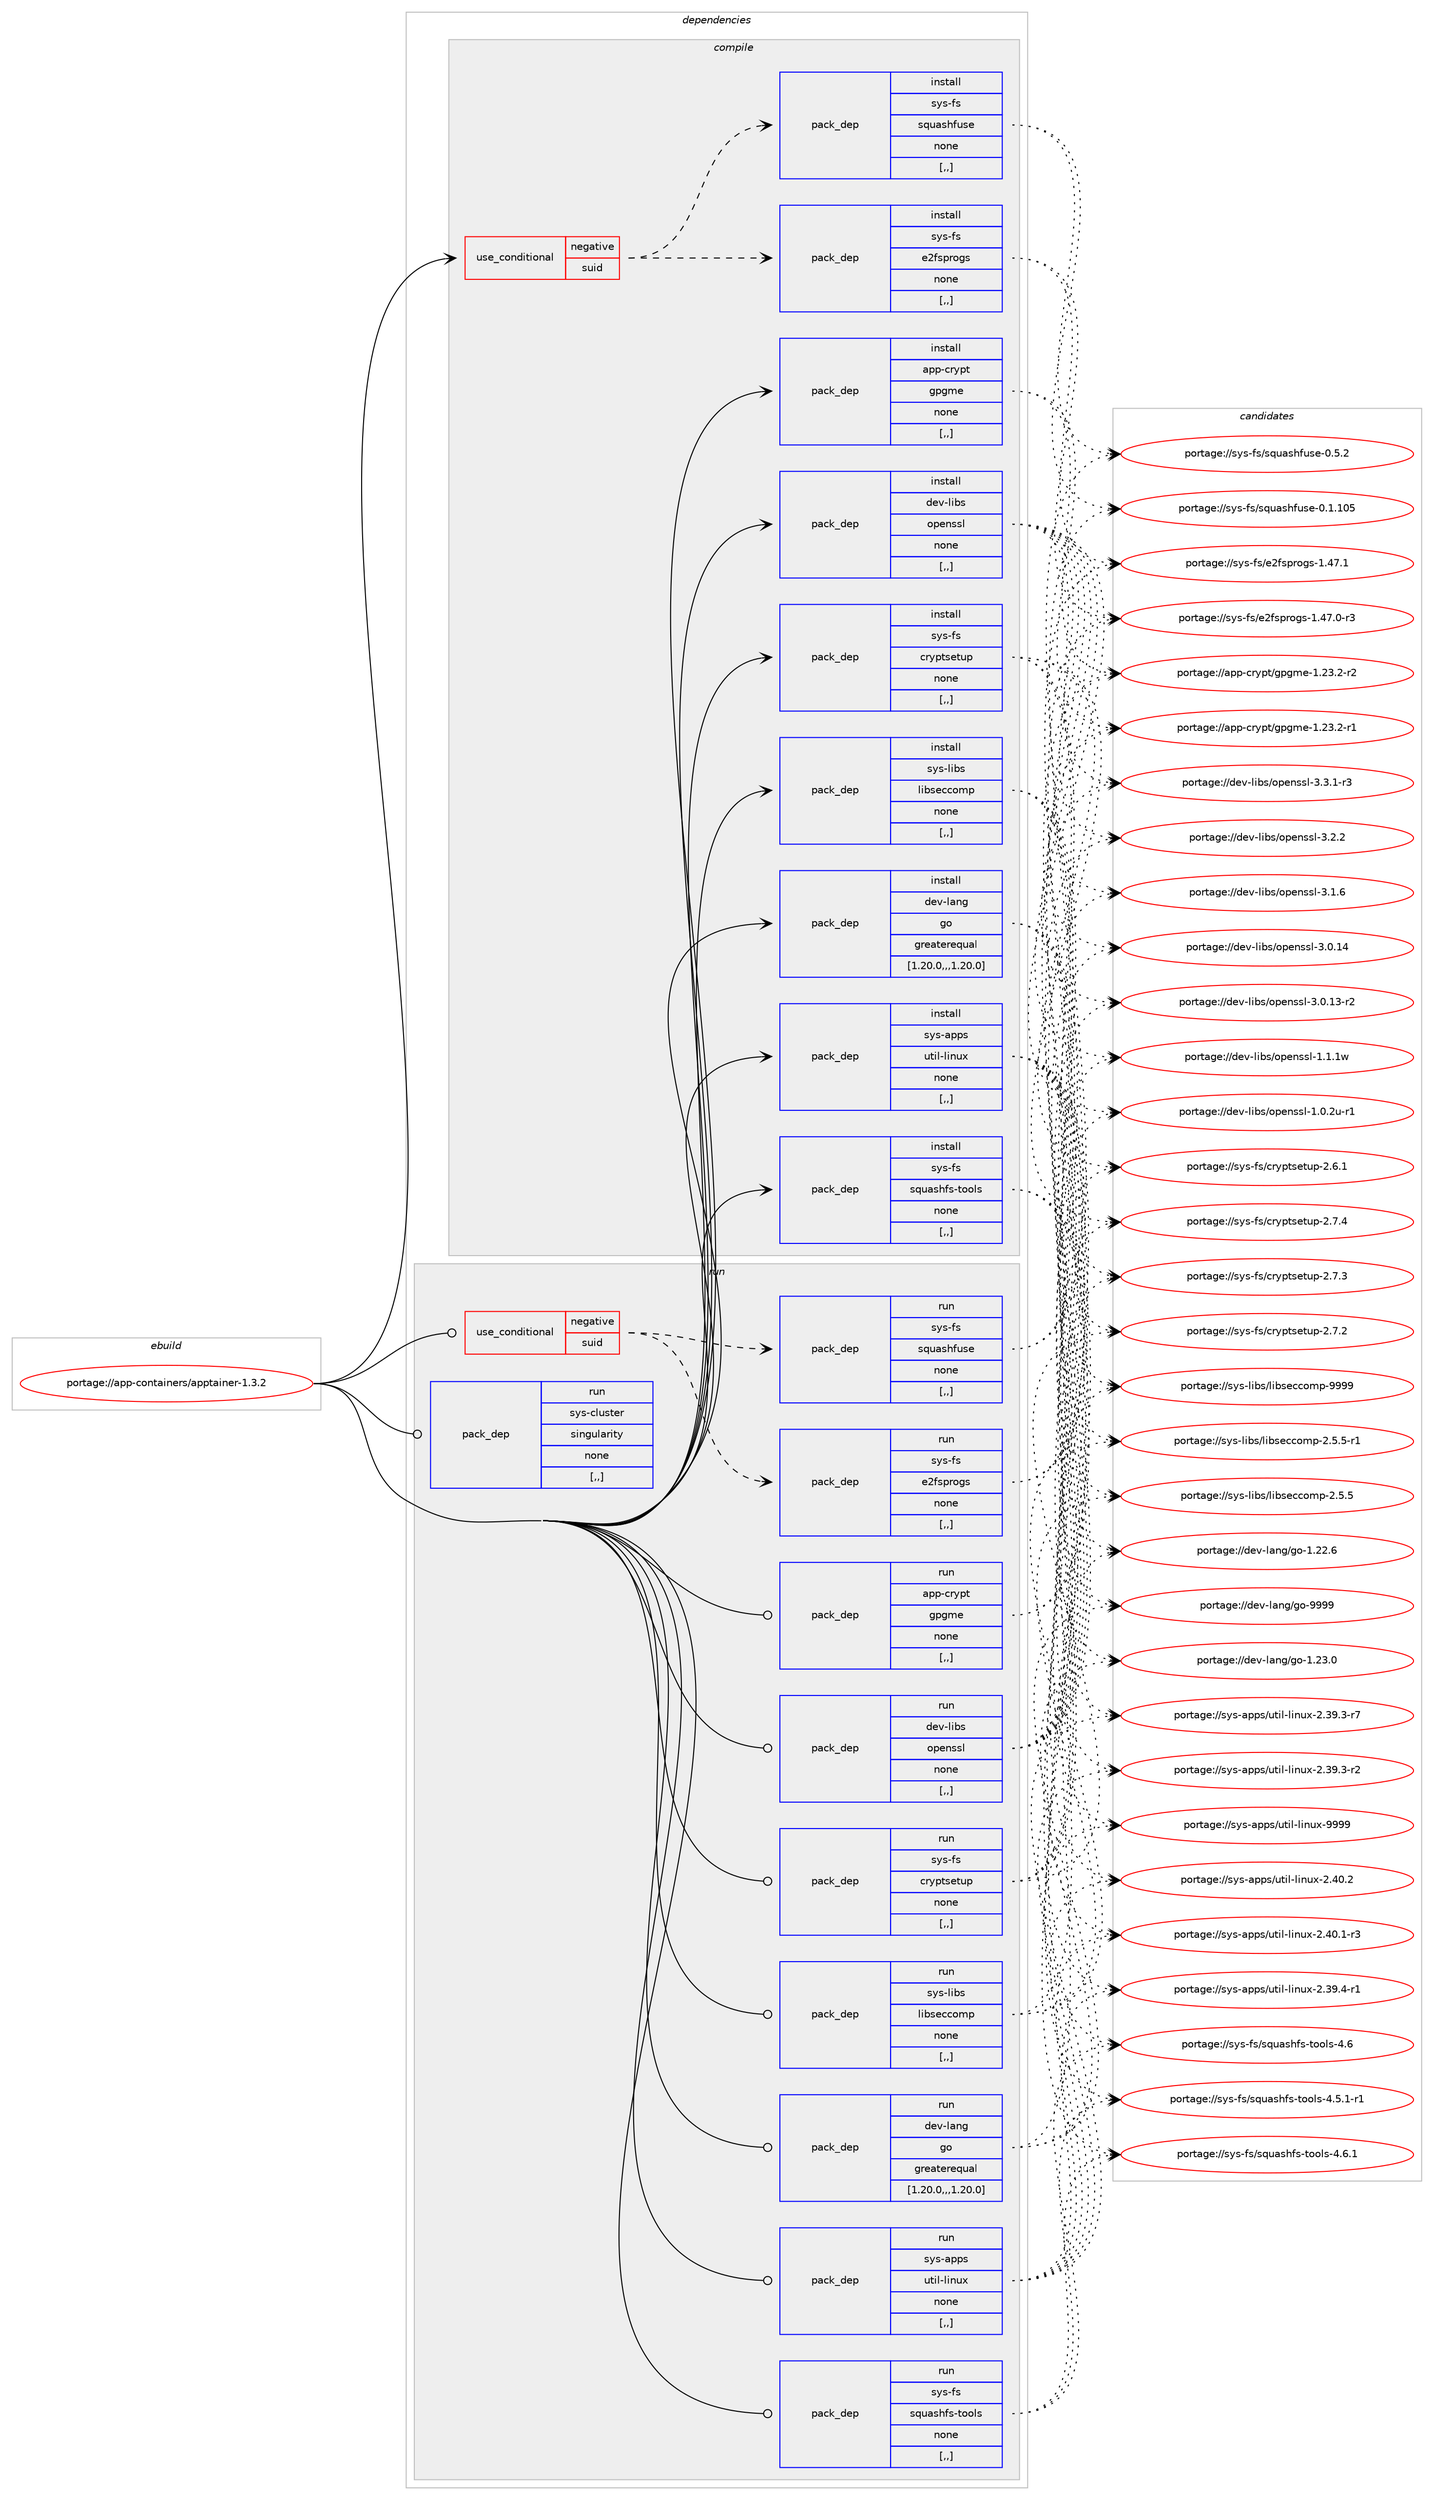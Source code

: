 digraph prolog {

# *************
# Graph options
# *************

newrank=true;
concentrate=true;
compound=true;
graph [rankdir=LR,fontname=Helvetica,fontsize=10,ranksep=1.5];#, ranksep=2.5, nodesep=0.2];
edge  [arrowhead=vee];
node  [fontname=Helvetica,fontsize=10];

# **********
# The ebuild
# **********

subgraph cluster_leftcol {
color=gray;
label=<<i>ebuild</i>>;
id [label="portage://app-containers/apptainer-1.3.2", color=red, width=4, href="../app-containers/apptainer-1.3.2.svg"];
}

# ****************
# The dependencies
# ****************

subgraph cluster_midcol {
color=gray;
label=<<i>dependencies</i>>;
subgraph cluster_compile {
fillcolor="#eeeeee";
style=filled;
label=<<i>compile</i>>;
subgraph cond132808 {
dependency504623 [label=<<TABLE BORDER="0" CELLBORDER="1" CELLSPACING="0" CELLPADDING="4"><TR><TD ROWSPAN="3" CELLPADDING="10">use_conditional</TD></TR><TR><TD>negative</TD></TR><TR><TD>suid</TD></TR></TABLE>>, shape=none, color=red];
subgraph pack368158 {
dependency504624 [label=<<TABLE BORDER="0" CELLBORDER="1" CELLSPACING="0" CELLPADDING="4" WIDTH="220"><TR><TD ROWSPAN="6" CELLPADDING="30">pack_dep</TD></TR><TR><TD WIDTH="110">install</TD></TR><TR><TD>sys-fs</TD></TR><TR><TD>e2fsprogs</TD></TR><TR><TD>none</TD></TR><TR><TD>[,,]</TD></TR></TABLE>>, shape=none, color=blue];
}
dependency504623:e -> dependency504624:w [weight=20,style="dashed",arrowhead="vee"];
subgraph pack368159 {
dependency504625 [label=<<TABLE BORDER="0" CELLBORDER="1" CELLSPACING="0" CELLPADDING="4" WIDTH="220"><TR><TD ROWSPAN="6" CELLPADDING="30">pack_dep</TD></TR><TR><TD WIDTH="110">install</TD></TR><TR><TD>sys-fs</TD></TR><TR><TD>squashfuse</TD></TR><TR><TD>none</TD></TR><TR><TD>[,,]</TD></TR></TABLE>>, shape=none, color=blue];
}
dependency504623:e -> dependency504625:w [weight=20,style="dashed",arrowhead="vee"];
}
id:e -> dependency504623:w [weight=20,style="solid",arrowhead="vee"];
subgraph pack368160 {
dependency504626 [label=<<TABLE BORDER="0" CELLBORDER="1" CELLSPACING="0" CELLPADDING="4" WIDTH="220"><TR><TD ROWSPAN="6" CELLPADDING="30">pack_dep</TD></TR><TR><TD WIDTH="110">install</TD></TR><TR><TD>app-crypt</TD></TR><TR><TD>gpgme</TD></TR><TR><TD>none</TD></TR><TR><TD>[,,]</TD></TR></TABLE>>, shape=none, color=blue];
}
id:e -> dependency504626:w [weight=20,style="solid",arrowhead="vee"];
subgraph pack368161 {
dependency504627 [label=<<TABLE BORDER="0" CELLBORDER="1" CELLSPACING="0" CELLPADDING="4" WIDTH="220"><TR><TD ROWSPAN="6" CELLPADDING="30">pack_dep</TD></TR><TR><TD WIDTH="110">install</TD></TR><TR><TD>dev-lang</TD></TR><TR><TD>go</TD></TR><TR><TD>greaterequal</TD></TR><TR><TD>[1.20.0,,,1.20.0]</TD></TR></TABLE>>, shape=none, color=blue];
}
id:e -> dependency504627:w [weight=20,style="solid",arrowhead="vee"];
subgraph pack368162 {
dependency504628 [label=<<TABLE BORDER="0" CELLBORDER="1" CELLSPACING="0" CELLPADDING="4" WIDTH="220"><TR><TD ROWSPAN="6" CELLPADDING="30">pack_dep</TD></TR><TR><TD WIDTH="110">install</TD></TR><TR><TD>dev-libs</TD></TR><TR><TD>openssl</TD></TR><TR><TD>none</TD></TR><TR><TD>[,,]</TD></TR></TABLE>>, shape=none, color=blue];
}
id:e -> dependency504628:w [weight=20,style="solid",arrowhead="vee"];
subgraph pack368163 {
dependency504629 [label=<<TABLE BORDER="0" CELLBORDER="1" CELLSPACING="0" CELLPADDING="4" WIDTH="220"><TR><TD ROWSPAN="6" CELLPADDING="30">pack_dep</TD></TR><TR><TD WIDTH="110">install</TD></TR><TR><TD>sys-apps</TD></TR><TR><TD>util-linux</TD></TR><TR><TD>none</TD></TR><TR><TD>[,,]</TD></TR></TABLE>>, shape=none, color=blue];
}
id:e -> dependency504629:w [weight=20,style="solid",arrowhead="vee"];
subgraph pack368164 {
dependency504630 [label=<<TABLE BORDER="0" CELLBORDER="1" CELLSPACING="0" CELLPADDING="4" WIDTH="220"><TR><TD ROWSPAN="6" CELLPADDING="30">pack_dep</TD></TR><TR><TD WIDTH="110">install</TD></TR><TR><TD>sys-fs</TD></TR><TR><TD>cryptsetup</TD></TR><TR><TD>none</TD></TR><TR><TD>[,,]</TD></TR></TABLE>>, shape=none, color=blue];
}
id:e -> dependency504630:w [weight=20,style="solid",arrowhead="vee"];
subgraph pack368165 {
dependency504631 [label=<<TABLE BORDER="0" CELLBORDER="1" CELLSPACING="0" CELLPADDING="4" WIDTH="220"><TR><TD ROWSPAN="6" CELLPADDING="30">pack_dep</TD></TR><TR><TD WIDTH="110">install</TD></TR><TR><TD>sys-fs</TD></TR><TR><TD>squashfs-tools</TD></TR><TR><TD>none</TD></TR><TR><TD>[,,]</TD></TR></TABLE>>, shape=none, color=blue];
}
id:e -> dependency504631:w [weight=20,style="solid",arrowhead="vee"];
subgraph pack368166 {
dependency504632 [label=<<TABLE BORDER="0" CELLBORDER="1" CELLSPACING="0" CELLPADDING="4" WIDTH="220"><TR><TD ROWSPAN="6" CELLPADDING="30">pack_dep</TD></TR><TR><TD WIDTH="110">install</TD></TR><TR><TD>sys-libs</TD></TR><TR><TD>libseccomp</TD></TR><TR><TD>none</TD></TR><TR><TD>[,,]</TD></TR></TABLE>>, shape=none, color=blue];
}
id:e -> dependency504632:w [weight=20,style="solid",arrowhead="vee"];
}
subgraph cluster_compileandrun {
fillcolor="#eeeeee";
style=filled;
label=<<i>compile and run</i>>;
}
subgraph cluster_run {
fillcolor="#eeeeee";
style=filled;
label=<<i>run</i>>;
subgraph cond132809 {
dependency504633 [label=<<TABLE BORDER="0" CELLBORDER="1" CELLSPACING="0" CELLPADDING="4"><TR><TD ROWSPAN="3" CELLPADDING="10">use_conditional</TD></TR><TR><TD>negative</TD></TR><TR><TD>suid</TD></TR></TABLE>>, shape=none, color=red];
subgraph pack368167 {
dependency504634 [label=<<TABLE BORDER="0" CELLBORDER="1" CELLSPACING="0" CELLPADDING="4" WIDTH="220"><TR><TD ROWSPAN="6" CELLPADDING="30">pack_dep</TD></TR><TR><TD WIDTH="110">run</TD></TR><TR><TD>sys-fs</TD></TR><TR><TD>e2fsprogs</TD></TR><TR><TD>none</TD></TR><TR><TD>[,,]</TD></TR></TABLE>>, shape=none, color=blue];
}
dependency504633:e -> dependency504634:w [weight=20,style="dashed",arrowhead="vee"];
subgraph pack368168 {
dependency504635 [label=<<TABLE BORDER="0" CELLBORDER="1" CELLSPACING="0" CELLPADDING="4" WIDTH="220"><TR><TD ROWSPAN="6" CELLPADDING="30">pack_dep</TD></TR><TR><TD WIDTH="110">run</TD></TR><TR><TD>sys-fs</TD></TR><TR><TD>squashfuse</TD></TR><TR><TD>none</TD></TR><TR><TD>[,,]</TD></TR></TABLE>>, shape=none, color=blue];
}
dependency504633:e -> dependency504635:w [weight=20,style="dashed",arrowhead="vee"];
}
id:e -> dependency504633:w [weight=20,style="solid",arrowhead="odot"];
subgraph pack368169 {
dependency504636 [label=<<TABLE BORDER="0" CELLBORDER="1" CELLSPACING="0" CELLPADDING="4" WIDTH="220"><TR><TD ROWSPAN="6" CELLPADDING="30">pack_dep</TD></TR><TR><TD WIDTH="110">run</TD></TR><TR><TD>app-crypt</TD></TR><TR><TD>gpgme</TD></TR><TR><TD>none</TD></TR><TR><TD>[,,]</TD></TR></TABLE>>, shape=none, color=blue];
}
id:e -> dependency504636:w [weight=20,style="solid",arrowhead="odot"];
subgraph pack368170 {
dependency504637 [label=<<TABLE BORDER="0" CELLBORDER="1" CELLSPACING="0" CELLPADDING="4" WIDTH="220"><TR><TD ROWSPAN="6" CELLPADDING="30">pack_dep</TD></TR><TR><TD WIDTH="110">run</TD></TR><TR><TD>dev-lang</TD></TR><TR><TD>go</TD></TR><TR><TD>greaterequal</TD></TR><TR><TD>[1.20.0,,,1.20.0]</TD></TR></TABLE>>, shape=none, color=blue];
}
id:e -> dependency504637:w [weight=20,style="solid",arrowhead="odot"];
subgraph pack368171 {
dependency504638 [label=<<TABLE BORDER="0" CELLBORDER="1" CELLSPACING="0" CELLPADDING="4" WIDTH="220"><TR><TD ROWSPAN="6" CELLPADDING="30">pack_dep</TD></TR><TR><TD WIDTH="110">run</TD></TR><TR><TD>dev-libs</TD></TR><TR><TD>openssl</TD></TR><TR><TD>none</TD></TR><TR><TD>[,,]</TD></TR></TABLE>>, shape=none, color=blue];
}
id:e -> dependency504638:w [weight=20,style="solid",arrowhead="odot"];
subgraph pack368172 {
dependency504639 [label=<<TABLE BORDER="0" CELLBORDER="1" CELLSPACING="0" CELLPADDING="4" WIDTH="220"><TR><TD ROWSPAN="6" CELLPADDING="30">pack_dep</TD></TR><TR><TD WIDTH="110">run</TD></TR><TR><TD>sys-apps</TD></TR><TR><TD>util-linux</TD></TR><TR><TD>none</TD></TR><TR><TD>[,,]</TD></TR></TABLE>>, shape=none, color=blue];
}
id:e -> dependency504639:w [weight=20,style="solid",arrowhead="odot"];
subgraph pack368173 {
dependency504640 [label=<<TABLE BORDER="0" CELLBORDER="1" CELLSPACING="0" CELLPADDING="4" WIDTH="220"><TR><TD ROWSPAN="6" CELLPADDING="30">pack_dep</TD></TR><TR><TD WIDTH="110">run</TD></TR><TR><TD>sys-fs</TD></TR><TR><TD>cryptsetup</TD></TR><TR><TD>none</TD></TR><TR><TD>[,,]</TD></TR></TABLE>>, shape=none, color=blue];
}
id:e -> dependency504640:w [weight=20,style="solid",arrowhead="odot"];
subgraph pack368174 {
dependency504641 [label=<<TABLE BORDER="0" CELLBORDER="1" CELLSPACING="0" CELLPADDING="4" WIDTH="220"><TR><TD ROWSPAN="6" CELLPADDING="30">pack_dep</TD></TR><TR><TD WIDTH="110">run</TD></TR><TR><TD>sys-fs</TD></TR><TR><TD>squashfs-tools</TD></TR><TR><TD>none</TD></TR><TR><TD>[,,]</TD></TR></TABLE>>, shape=none, color=blue];
}
id:e -> dependency504641:w [weight=20,style="solid",arrowhead="odot"];
subgraph pack368175 {
dependency504642 [label=<<TABLE BORDER="0" CELLBORDER="1" CELLSPACING="0" CELLPADDING="4" WIDTH="220"><TR><TD ROWSPAN="6" CELLPADDING="30">pack_dep</TD></TR><TR><TD WIDTH="110">run</TD></TR><TR><TD>sys-libs</TD></TR><TR><TD>libseccomp</TD></TR><TR><TD>none</TD></TR><TR><TD>[,,]</TD></TR></TABLE>>, shape=none, color=blue];
}
id:e -> dependency504642:w [weight=20,style="solid",arrowhead="odot"];
subgraph pack368176 {
dependency504643 [label=<<TABLE BORDER="0" CELLBORDER="1" CELLSPACING="0" CELLPADDING="4" WIDTH="220"><TR><TD ROWSPAN="6" CELLPADDING="30">pack_dep</TD></TR><TR><TD WIDTH="110">run</TD></TR><TR><TD>sys-cluster</TD></TR><TR><TD>singularity</TD></TR><TR><TD>none</TD></TR><TR><TD>[,,]</TD></TR></TABLE>>, shape=none, color=blue];
}
id:e -> dependency504643:w [weight=20,style="solid",arrowhead="odot"];
}
}

# **************
# The candidates
# **************

subgraph cluster_choices {
rank=same;
color=gray;
label=<<i>candidates</i>>;

subgraph choice368158 {
color=black;
nodesep=1;
choice11512111545102115471015010211511211411110311545494652554649 [label="portage://sys-fs/e2fsprogs-1.47.1", color=red, width=4,href="../sys-fs/e2fsprogs-1.47.1.svg"];
choice115121115451021154710150102115112114111103115454946525546484511451 [label="portage://sys-fs/e2fsprogs-1.47.0-r3", color=red, width=4,href="../sys-fs/e2fsprogs-1.47.0-r3.svg"];
dependency504624:e -> choice11512111545102115471015010211511211411110311545494652554649:w [style=dotted,weight="100"];
dependency504624:e -> choice115121115451021154710150102115112114111103115454946525546484511451:w [style=dotted,weight="100"];
}
subgraph choice368159 {
color=black;
nodesep=1;
choice115121115451021154711511311797115104102117115101454846534650 [label="portage://sys-fs/squashfuse-0.5.2", color=red, width=4,href="../sys-fs/squashfuse-0.5.2.svg"];
choice1151211154510211547115113117971151041021171151014548464946494853 [label="portage://sys-fs/squashfuse-0.1.105", color=red, width=4,href="../sys-fs/squashfuse-0.1.105.svg"];
dependency504625:e -> choice115121115451021154711511311797115104102117115101454846534650:w [style=dotted,weight="100"];
dependency504625:e -> choice1151211154510211547115113117971151041021171151014548464946494853:w [style=dotted,weight="100"];
}
subgraph choice368160 {
color=black;
nodesep=1;
choice97112112459911412111211647103112103109101454946505146504511450 [label="portage://app-crypt/gpgme-1.23.2-r2", color=red, width=4,href="../app-crypt/gpgme-1.23.2-r2.svg"];
choice97112112459911412111211647103112103109101454946505146504511449 [label="portage://app-crypt/gpgme-1.23.2-r1", color=red, width=4,href="../app-crypt/gpgme-1.23.2-r1.svg"];
dependency504626:e -> choice97112112459911412111211647103112103109101454946505146504511450:w [style=dotted,weight="100"];
dependency504626:e -> choice97112112459911412111211647103112103109101454946505146504511449:w [style=dotted,weight="100"];
}
subgraph choice368161 {
color=black;
nodesep=1;
choice1001011184510897110103471031114557575757 [label="portage://dev-lang/go-9999", color=red, width=4,href="../dev-lang/go-9999.svg"];
choice10010111845108971101034710311145494650514648 [label="portage://dev-lang/go-1.23.0", color=red, width=4,href="../dev-lang/go-1.23.0.svg"];
choice10010111845108971101034710311145494650504654 [label="portage://dev-lang/go-1.22.6", color=red, width=4,href="../dev-lang/go-1.22.6.svg"];
dependency504627:e -> choice1001011184510897110103471031114557575757:w [style=dotted,weight="100"];
dependency504627:e -> choice10010111845108971101034710311145494650514648:w [style=dotted,weight="100"];
dependency504627:e -> choice10010111845108971101034710311145494650504654:w [style=dotted,weight="100"];
}
subgraph choice368162 {
color=black;
nodesep=1;
choice1001011184510810598115471111121011101151151084551465146494511451 [label="portage://dev-libs/openssl-3.3.1-r3", color=red, width=4,href="../dev-libs/openssl-3.3.1-r3.svg"];
choice100101118451081059811547111112101110115115108455146504650 [label="portage://dev-libs/openssl-3.2.2", color=red, width=4,href="../dev-libs/openssl-3.2.2.svg"];
choice100101118451081059811547111112101110115115108455146494654 [label="portage://dev-libs/openssl-3.1.6", color=red, width=4,href="../dev-libs/openssl-3.1.6.svg"];
choice10010111845108105981154711111210111011511510845514648464952 [label="portage://dev-libs/openssl-3.0.14", color=red, width=4,href="../dev-libs/openssl-3.0.14.svg"];
choice100101118451081059811547111112101110115115108455146484649514511450 [label="portage://dev-libs/openssl-3.0.13-r2", color=red, width=4,href="../dev-libs/openssl-3.0.13-r2.svg"];
choice100101118451081059811547111112101110115115108454946494649119 [label="portage://dev-libs/openssl-1.1.1w", color=red, width=4,href="../dev-libs/openssl-1.1.1w.svg"];
choice1001011184510810598115471111121011101151151084549464846501174511449 [label="portage://dev-libs/openssl-1.0.2u-r1", color=red, width=4,href="../dev-libs/openssl-1.0.2u-r1.svg"];
dependency504628:e -> choice1001011184510810598115471111121011101151151084551465146494511451:w [style=dotted,weight="100"];
dependency504628:e -> choice100101118451081059811547111112101110115115108455146504650:w [style=dotted,weight="100"];
dependency504628:e -> choice100101118451081059811547111112101110115115108455146494654:w [style=dotted,weight="100"];
dependency504628:e -> choice10010111845108105981154711111210111011511510845514648464952:w [style=dotted,weight="100"];
dependency504628:e -> choice100101118451081059811547111112101110115115108455146484649514511450:w [style=dotted,weight="100"];
dependency504628:e -> choice100101118451081059811547111112101110115115108454946494649119:w [style=dotted,weight="100"];
dependency504628:e -> choice1001011184510810598115471111121011101151151084549464846501174511449:w [style=dotted,weight="100"];
}
subgraph choice368163 {
color=black;
nodesep=1;
choice115121115459711211211547117116105108451081051101171204557575757 [label="portage://sys-apps/util-linux-9999", color=red, width=4,href="../sys-apps/util-linux-9999.svg"];
choice1151211154597112112115471171161051084510810511011712045504652484650 [label="portage://sys-apps/util-linux-2.40.2", color=red, width=4,href="../sys-apps/util-linux-2.40.2.svg"];
choice11512111545971121121154711711610510845108105110117120455046524846494511451 [label="portage://sys-apps/util-linux-2.40.1-r3", color=red, width=4,href="../sys-apps/util-linux-2.40.1-r3.svg"];
choice11512111545971121121154711711610510845108105110117120455046515746524511449 [label="portage://sys-apps/util-linux-2.39.4-r1", color=red, width=4,href="../sys-apps/util-linux-2.39.4-r1.svg"];
choice11512111545971121121154711711610510845108105110117120455046515746514511455 [label="portage://sys-apps/util-linux-2.39.3-r7", color=red, width=4,href="../sys-apps/util-linux-2.39.3-r7.svg"];
choice11512111545971121121154711711610510845108105110117120455046515746514511450 [label="portage://sys-apps/util-linux-2.39.3-r2", color=red, width=4,href="../sys-apps/util-linux-2.39.3-r2.svg"];
dependency504629:e -> choice115121115459711211211547117116105108451081051101171204557575757:w [style=dotted,weight="100"];
dependency504629:e -> choice1151211154597112112115471171161051084510810511011712045504652484650:w [style=dotted,weight="100"];
dependency504629:e -> choice11512111545971121121154711711610510845108105110117120455046524846494511451:w [style=dotted,weight="100"];
dependency504629:e -> choice11512111545971121121154711711610510845108105110117120455046515746524511449:w [style=dotted,weight="100"];
dependency504629:e -> choice11512111545971121121154711711610510845108105110117120455046515746514511455:w [style=dotted,weight="100"];
dependency504629:e -> choice11512111545971121121154711711610510845108105110117120455046515746514511450:w [style=dotted,weight="100"];
}
subgraph choice368164 {
color=black;
nodesep=1;
choice115121115451021154799114121112116115101116117112455046554652 [label="portage://sys-fs/cryptsetup-2.7.4", color=red, width=4,href="../sys-fs/cryptsetup-2.7.4.svg"];
choice115121115451021154799114121112116115101116117112455046554651 [label="portage://sys-fs/cryptsetup-2.7.3", color=red, width=4,href="../sys-fs/cryptsetup-2.7.3.svg"];
choice115121115451021154799114121112116115101116117112455046554650 [label="portage://sys-fs/cryptsetup-2.7.2", color=red, width=4,href="../sys-fs/cryptsetup-2.7.2.svg"];
choice115121115451021154799114121112116115101116117112455046544649 [label="portage://sys-fs/cryptsetup-2.6.1", color=red, width=4,href="../sys-fs/cryptsetup-2.6.1.svg"];
dependency504630:e -> choice115121115451021154799114121112116115101116117112455046554652:w [style=dotted,weight="100"];
dependency504630:e -> choice115121115451021154799114121112116115101116117112455046554651:w [style=dotted,weight="100"];
dependency504630:e -> choice115121115451021154799114121112116115101116117112455046554650:w [style=dotted,weight="100"];
dependency504630:e -> choice115121115451021154799114121112116115101116117112455046544649:w [style=dotted,weight="100"];
}
subgraph choice368165 {
color=black;
nodesep=1;
choice11512111545102115471151131179711510410211545116111111108115455246544649 [label="portage://sys-fs/squashfs-tools-4.6.1", color=red, width=4,href="../sys-fs/squashfs-tools-4.6.1.svg"];
choice1151211154510211547115113117971151041021154511611111110811545524654 [label="portage://sys-fs/squashfs-tools-4.6", color=red, width=4,href="../sys-fs/squashfs-tools-4.6.svg"];
choice115121115451021154711511311797115104102115451161111111081154552465346494511449 [label="portage://sys-fs/squashfs-tools-4.5.1-r1", color=red, width=4,href="../sys-fs/squashfs-tools-4.5.1-r1.svg"];
dependency504631:e -> choice11512111545102115471151131179711510410211545116111111108115455246544649:w [style=dotted,weight="100"];
dependency504631:e -> choice1151211154510211547115113117971151041021154511611111110811545524654:w [style=dotted,weight="100"];
dependency504631:e -> choice115121115451021154711511311797115104102115451161111111081154552465346494511449:w [style=dotted,weight="100"];
}
subgraph choice368166 {
color=black;
nodesep=1;
choice1151211154510810598115471081059811510199991111091124557575757 [label="portage://sys-libs/libseccomp-9999", color=red, width=4,href="../sys-libs/libseccomp-9999.svg"];
choice1151211154510810598115471081059811510199991111091124550465346534511449 [label="portage://sys-libs/libseccomp-2.5.5-r1", color=red, width=4,href="../sys-libs/libseccomp-2.5.5-r1.svg"];
choice115121115451081059811547108105981151019999111109112455046534653 [label="portage://sys-libs/libseccomp-2.5.5", color=red, width=4,href="../sys-libs/libseccomp-2.5.5.svg"];
dependency504632:e -> choice1151211154510810598115471081059811510199991111091124557575757:w [style=dotted,weight="100"];
dependency504632:e -> choice1151211154510810598115471081059811510199991111091124550465346534511449:w [style=dotted,weight="100"];
dependency504632:e -> choice115121115451081059811547108105981151019999111109112455046534653:w [style=dotted,weight="100"];
}
subgraph choice368167 {
color=black;
nodesep=1;
choice11512111545102115471015010211511211411110311545494652554649 [label="portage://sys-fs/e2fsprogs-1.47.1", color=red, width=4,href="../sys-fs/e2fsprogs-1.47.1.svg"];
choice115121115451021154710150102115112114111103115454946525546484511451 [label="portage://sys-fs/e2fsprogs-1.47.0-r3", color=red, width=4,href="../sys-fs/e2fsprogs-1.47.0-r3.svg"];
dependency504634:e -> choice11512111545102115471015010211511211411110311545494652554649:w [style=dotted,weight="100"];
dependency504634:e -> choice115121115451021154710150102115112114111103115454946525546484511451:w [style=dotted,weight="100"];
}
subgraph choice368168 {
color=black;
nodesep=1;
choice115121115451021154711511311797115104102117115101454846534650 [label="portage://sys-fs/squashfuse-0.5.2", color=red, width=4,href="../sys-fs/squashfuse-0.5.2.svg"];
choice1151211154510211547115113117971151041021171151014548464946494853 [label="portage://sys-fs/squashfuse-0.1.105", color=red, width=4,href="../sys-fs/squashfuse-0.1.105.svg"];
dependency504635:e -> choice115121115451021154711511311797115104102117115101454846534650:w [style=dotted,weight="100"];
dependency504635:e -> choice1151211154510211547115113117971151041021171151014548464946494853:w [style=dotted,weight="100"];
}
subgraph choice368169 {
color=black;
nodesep=1;
choice97112112459911412111211647103112103109101454946505146504511450 [label="portage://app-crypt/gpgme-1.23.2-r2", color=red, width=4,href="../app-crypt/gpgme-1.23.2-r2.svg"];
choice97112112459911412111211647103112103109101454946505146504511449 [label="portage://app-crypt/gpgme-1.23.2-r1", color=red, width=4,href="../app-crypt/gpgme-1.23.2-r1.svg"];
dependency504636:e -> choice97112112459911412111211647103112103109101454946505146504511450:w [style=dotted,weight="100"];
dependency504636:e -> choice97112112459911412111211647103112103109101454946505146504511449:w [style=dotted,weight="100"];
}
subgraph choice368170 {
color=black;
nodesep=1;
choice1001011184510897110103471031114557575757 [label="portage://dev-lang/go-9999", color=red, width=4,href="../dev-lang/go-9999.svg"];
choice10010111845108971101034710311145494650514648 [label="portage://dev-lang/go-1.23.0", color=red, width=4,href="../dev-lang/go-1.23.0.svg"];
choice10010111845108971101034710311145494650504654 [label="portage://dev-lang/go-1.22.6", color=red, width=4,href="../dev-lang/go-1.22.6.svg"];
dependency504637:e -> choice1001011184510897110103471031114557575757:w [style=dotted,weight="100"];
dependency504637:e -> choice10010111845108971101034710311145494650514648:w [style=dotted,weight="100"];
dependency504637:e -> choice10010111845108971101034710311145494650504654:w [style=dotted,weight="100"];
}
subgraph choice368171 {
color=black;
nodesep=1;
choice1001011184510810598115471111121011101151151084551465146494511451 [label="portage://dev-libs/openssl-3.3.1-r3", color=red, width=4,href="../dev-libs/openssl-3.3.1-r3.svg"];
choice100101118451081059811547111112101110115115108455146504650 [label="portage://dev-libs/openssl-3.2.2", color=red, width=4,href="../dev-libs/openssl-3.2.2.svg"];
choice100101118451081059811547111112101110115115108455146494654 [label="portage://dev-libs/openssl-3.1.6", color=red, width=4,href="../dev-libs/openssl-3.1.6.svg"];
choice10010111845108105981154711111210111011511510845514648464952 [label="portage://dev-libs/openssl-3.0.14", color=red, width=4,href="../dev-libs/openssl-3.0.14.svg"];
choice100101118451081059811547111112101110115115108455146484649514511450 [label="portage://dev-libs/openssl-3.0.13-r2", color=red, width=4,href="../dev-libs/openssl-3.0.13-r2.svg"];
choice100101118451081059811547111112101110115115108454946494649119 [label="portage://dev-libs/openssl-1.1.1w", color=red, width=4,href="../dev-libs/openssl-1.1.1w.svg"];
choice1001011184510810598115471111121011101151151084549464846501174511449 [label="portage://dev-libs/openssl-1.0.2u-r1", color=red, width=4,href="../dev-libs/openssl-1.0.2u-r1.svg"];
dependency504638:e -> choice1001011184510810598115471111121011101151151084551465146494511451:w [style=dotted,weight="100"];
dependency504638:e -> choice100101118451081059811547111112101110115115108455146504650:w [style=dotted,weight="100"];
dependency504638:e -> choice100101118451081059811547111112101110115115108455146494654:w [style=dotted,weight="100"];
dependency504638:e -> choice10010111845108105981154711111210111011511510845514648464952:w [style=dotted,weight="100"];
dependency504638:e -> choice100101118451081059811547111112101110115115108455146484649514511450:w [style=dotted,weight="100"];
dependency504638:e -> choice100101118451081059811547111112101110115115108454946494649119:w [style=dotted,weight="100"];
dependency504638:e -> choice1001011184510810598115471111121011101151151084549464846501174511449:w [style=dotted,weight="100"];
}
subgraph choice368172 {
color=black;
nodesep=1;
choice115121115459711211211547117116105108451081051101171204557575757 [label="portage://sys-apps/util-linux-9999", color=red, width=4,href="../sys-apps/util-linux-9999.svg"];
choice1151211154597112112115471171161051084510810511011712045504652484650 [label="portage://sys-apps/util-linux-2.40.2", color=red, width=4,href="../sys-apps/util-linux-2.40.2.svg"];
choice11512111545971121121154711711610510845108105110117120455046524846494511451 [label="portage://sys-apps/util-linux-2.40.1-r3", color=red, width=4,href="../sys-apps/util-linux-2.40.1-r3.svg"];
choice11512111545971121121154711711610510845108105110117120455046515746524511449 [label="portage://sys-apps/util-linux-2.39.4-r1", color=red, width=4,href="../sys-apps/util-linux-2.39.4-r1.svg"];
choice11512111545971121121154711711610510845108105110117120455046515746514511455 [label="portage://sys-apps/util-linux-2.39.3-r7", color=red, width=4,href="../sys-apps/util-linux-2.39.3-r7.svg"];
choice11512111545971121121154711711610510845108105110117120455046515746514511450 [label="portage://sys-apps/util-linux-2.39.3-r2", color=red, width=4,href="../sys-apps/util-linux-2.39.3-r2.svg"];
dependency504639:e -> choice115121115459711211211547117116105108451081051101171204557575757:w [style=dotted,weight="100"];
dependency504639:e -> choice1151211154597112112115471171161051084510810511011712045504652484650:w [style=dotted,weight="100"];
dependency504639:e -> choice11512111545971121121154711711610510845108105110117120455046524846494511451:w [style=dotted,weight="100"];
dependency504639:e -> choice11512111545971121121154711711610510845108105110117120455046515746524511449:w [style=dotted,weight="100"];
dependency504639:e -> choice11512111545971121121154711711610510845108105110117120455046515746514511455:w [style=dotted,weight="100"];
dependency504639:e -> choice11512111545971121121154711711610510845108105110117120455046515746514511450:w [style=dotted,weight="100"];
}
subgraph choice368173 {
color=black;
nodesep=1;
choice115121115451021154799114121112116115101116117112455046554652 [label="portage://sys-fs/cryptsetup-2.7.4", color=red, width=4,href="../sys-fs/cryptsetup-2.7.4.svg"];
choice115121115451021154799114121112116115101116117112455046554651 [label="portage://sys-fs/cryptsetup-2.7.3", color=red, width=4,href="../sys-fs/cryptsetup-2.7.3.svg"];
choice115121115451021154799114121112116115101116117112455046554650 [label="portage://sys-fs/cryptsetup-2.7.2", color=red, width=4,href="../sys-fs/cryptsetup-2.7.2.svg"];
choice115121115451021154799114121112116115101116117112455046544649 [label="portage://sys-fs/cryptsetup-2.6.1", color=red, width=4,href="../sys-fs/cryptsetup-2.6.1.svg"];
dependency504640:e -> choice115121115451021154799114121112116115101116117112455046554652:w [style=dotted,weight="100"];
dependency504640:e -> choice115121115451021154799114121112116115101116117112455046554651:w [style=dotted,weight="100"];
dependency504640:e -> choice115121115451021154799114121112116115101116117112455046554650:w [style=dotted,weight="100"];
dependency504640:e -> choice115121115451021154799114121112116115101116117112455046544649:w [style=dotted,weight="100"];
}
subgraph choice368174 {
color=black;
nodesep=1;
choice11512111545102115471151131179711510410211545116111111108115455246544649 [label="portage://sys-fs/squashfs-tools-4.6.1", color=red, width=4,href="../sys-fs/squashfs-tools-4.6.1.svg"];
choice1151211154510211547115113117971151041021154511611111110811545524654 [label="portage://sys-fs/squashfs-tools-4.6", color=red, width=4,href="../sys-fs/squashfs-tools-4.6.svg"];
choice115121115451021154711511311797115104102115451161111111081154552465346494511449 [label="portage://sys-fs/squashfs-tools-4.5.1-r1", color=red, width=4,href="../sys-fs/squashfs-tools-4.5.1-r1.svg"];
dependency504641:e -> choice11512111545102115471151131179711510410211545116111111108115455246544649:w [style=dotted,weight="100"];
dependency504641:e -> choice1151211154510211547115113117971151041021154511611111110811545524654:w [style=dotted,weight="100"];
dependency504641:e -> choice115121115451021154711511311797115104102115451161111111081154552465346494511449:w [style=dotted,weight="100"];
}
subgraph choice368175 {
color=black;
nodesep=1;
choice1151211154510810598115471081059811510199991111091124557575757 [label="portage://sys-libs/libseccomp-9999", color=red, width=4,href="../sys-libs/libseccomp-9999.svg"];
choice1151211154510810598115471081059811510199991111091124550465346534511449 [label="portage://sys-libs/libseccomp-2.5.5-r1", color=red, width=4,href="../sys-libs/libseccomp-2.5.5-r1.svg"];
choice115121115451081059811547108105981151019999111109112455046534653 [label="portage://sys-libs/libseccomp-2.5.5", color=red, width=4,href="../sys-libs/libseccomp-2.5.5.svg"];
dependency504642:e -> choice1151211154510810598115471081059811510199991111091124557575757:w [style=dotted,weight="100"];
dependency504642:e -> choice1151211154510810598115471081059811510199991111091124550465346534511449:w [style=dotted,weight="100"];
dependency504642:e -> choice115121115451081059811547108105981151019999111109112455046534653:w [style=dotted,weight="100"];
}
subgraph choice368176 {
color=black;
nodesep=1;
}
}

}
